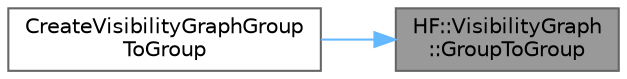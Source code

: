 digraph "HF::VisibilityGraph::GroupToGroup"
{
 // LATEX_PDF_SIZE
  bgcolor="transparent";
  edge [fontname=Helvetica,fontsize=10,labelfontname=Helvetica,labelfontsize=10];
  node [fontname=Helvetica,fontsize=10,shape=box,height=0.2,width=0.4];
  rankdir="RL";
  Node1 [label="HF::VisibilityGraph\l::GroupToGroup",height=0.2,width=0.4,color="gray40", fillcolor="grey60", style="filled", fontcolor="black",tooltip="Generate a Visibility Graph from a set of nodes to another set of nodes."];
  Node1 -> Node2 [dir="back",color="steelblue1",style="solid"];
  Node2 [label="CreateVisibilityGraphGroup\lToGroup",height=0.2,width=0.4,color="grey40", fillcolor="white", style="filled",URL="$a00460.html#gaf2e404cb696aee3473cac0d1507576d8",tooltip="Create a new visibility graph from the nodes in group_a, into the nodes of group_b."];
}
